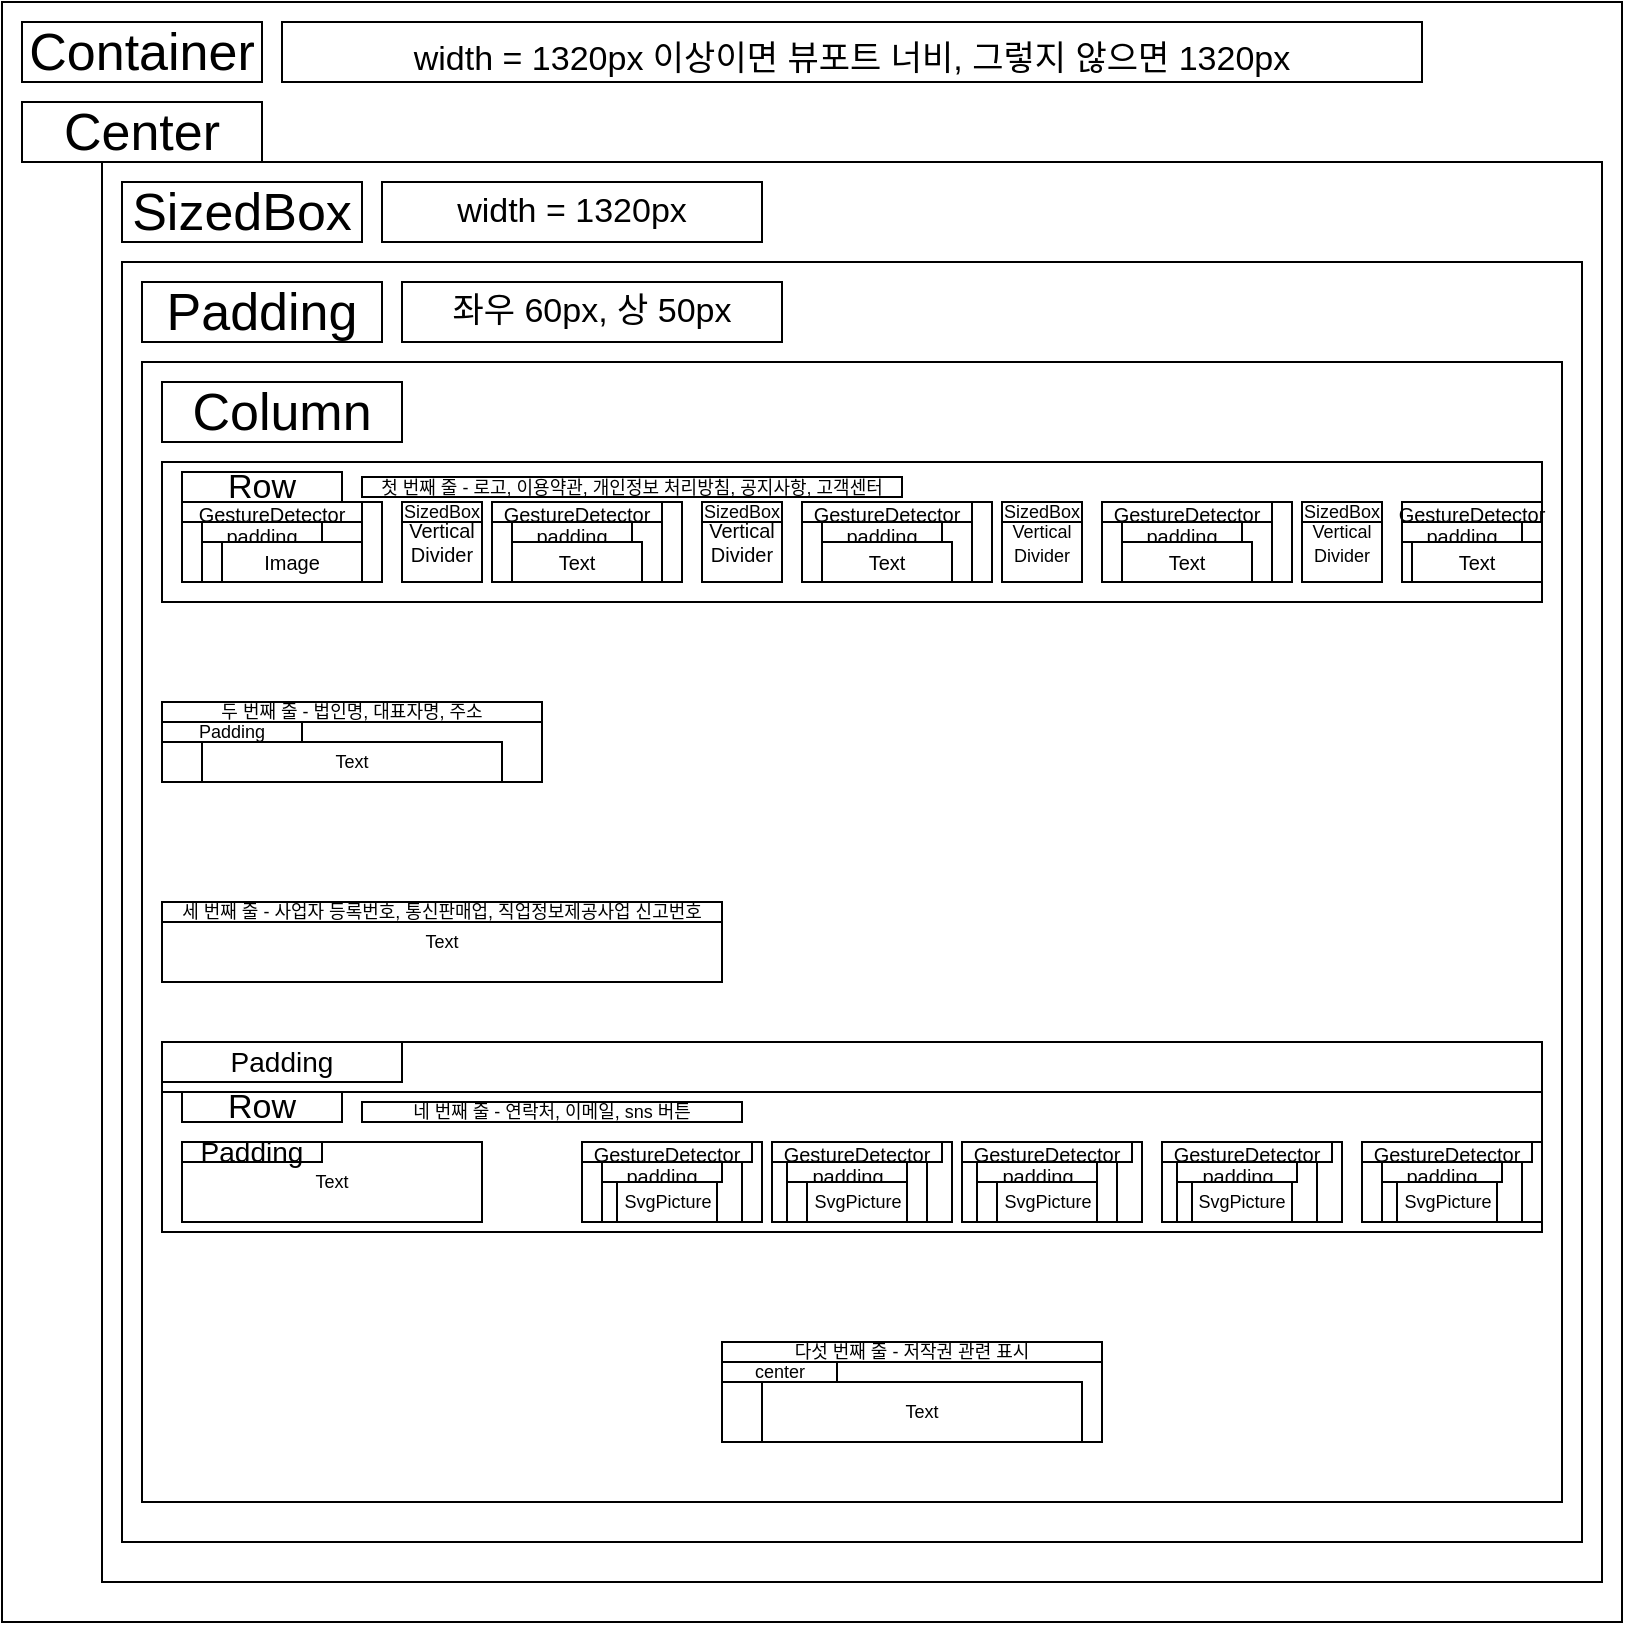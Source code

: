 <mxfile version="16.0.3" type="github">
  <diagram id="M_zqmDelzy8pDt6vgbyE" name="Page-1">
    <mxGraphModel dx="1472" dy="603" grid="1" gridSize="10" guides="1" tooltips="1" connect="1" arrows="1" fold="1" page="1" pageScale="1" pageWidth="827" pageHeight="1169" math="0" shadow="0">
      <root>
        <mxCell id="0" />
        <mxCell id="1" parent="0" />
        <mxCell id="EXQ4jVyw8t44hVukwaR4-107" value="" style="rounded=0;whiteSpace=wrap;html=1;fontSize=9;" vertex="1" parent="1">
          <mxGeometry x="-30" y="270" width="790" height="760" as="geometry" />
        </mxCell>
        <mxCell id="EXQ4jVyw8t44hVukwaR4-1" value="" style="whiteSpace=wrap;html=1;aspect=fixed;" vertex="1" parent="1">
          <mxGeometry x="160" y="800" as="geometry" />
        </mxCell>
        <mxCell id="EXQ4jVyw8t44hVukwaR4-2" value="" style="whiteSpace=wrap;html=1;aspect=fixed;" vertex="1" parent="1">
          <mxGeometry x="-40" y="220" width="810" height="810" as="geometry" />
        </mxCell>
        <mxCell id="EXQ4jVyw8t44hVukwaR4-3" value="&lt;font style=&quot;font-size: 26px&quot;&gt;Container&lt;/font&gt;" style="rounded=0;whiteSpace=wrap;html=1;" vertex="1" parent="1">
          <mxGeometry x="-30" y="230" width="120" height="30" as="geometry" />
        </mxCell>
        <mxCell id="EXQ4jVyw8t44hVukwaR4-5" value="" style="rounded=0;whiteSpace=wrap;html=1;fontSize=26;" vertex="1" parent="1">
          <mxGeometry x="10" y="300" width="750" height="710" as="geometry" />
        </mxCell>
        <mxCell id="EXQ4jVyw8t44hVukwaR4-6" value="&lt;font style=&quot;font-size: 26px&quot;&gt;SizedBox&lt;/font&gt;" style="rounded=0;whiteSpace=wrap;html=1;" vertex="1" parent="1">
          <mxGeometry x="20" y="310" width="120" height="30" as="geometry" />
        </mxCell>
        <mxCell id="EXQ4jVyw8t44hVukwaR4-8" value="&lt;font style=&quot;font-size: 17px&quot;&gt;width = 1320px 이상이면 뷰포트 너비, 그렇지 않으면 1320px&lt;/font&gt;" style="rounded=0;whiteSpace=wrap;html=1;fontSize=26;" vertex="1" parent="1">
          <mxGeometry x="100" y="230" width="570" height="30" as="geometry" />
        </mxCell>
        <mxCell id="EXQ4jVyw8t44hVukwaR4-9" value="width = 1320px" style="rounded=0;whiteSpace=wrap;html=1;fontSize=17;" vertex="1" parent="1">
          <mxGeometry x="150" y="310" width="190" height="30" as="geometry" />
        </mxCell>
        <mxCell id="EXQ4jVyw8t44hVukwaR4-10" value="" style="rounded=0;whiteSpace=wrap;html=1;fontSize=17;" vertex="1" parent="1">
          <mxGeometry x="20" y="350" width="730" height="640" as="geometry" />
        </mxCell>
        <mxCell id="EXQ4jVyw8t44hVukwaR4-11" value="&lt;span style=&quot;font-size: 26px&quot;&gt;Padding&lt;/span&gt;" style="rounded=0;whiteSpace=wrap;html=1;" vertex="1" parent="1">
          <mxGeometry x="30" y="360" width="120" height="30" as="geometry" />
        </mxCell>
        <mxCell id="EXQ4jVyw8t44hVukwaR4-12" value="좌우 60px, 상 50px" style="rounded=0;whiteSpace=wrap;html=1;fontSize=17;" vertex="1" parent="1">
          <mxGeometry x="160" y="360" width="190" height="30" as="geometry" />
        </mxCell>
        <mxCell id="EXQ4jVyw8t44hVukwaR4-13" value="" style="rounded=0;whiteSpace=wrap;html=1;fontSize=17;" vertex="1" parent="1">
          <mxGeometry x="30" y="400" width="710" height="570" as="geometry" />
        </mxCell>
        <mxCell id="EXQ4jVyw8t44hVukwaR4-14" value="&lt;span style=&quot;font-size: 26px&quot;&gt;Column&lt;/span&gt;" style="rounded=0;whiteSpace=wrap;html=1;" vertex="1" parent="1">
          <mxGeometry x="40" y="410" width="120" height="30" as="geometry" />
        </mxCell>
        <mxCell id="EXQ4jVyw8t44hVukwaR4-15" value="" style="rounded=0;whiteSpace=wrap;html=1;fontSize=17;" vertex="1" parent="1">
          <mxGeometry x="40" y="450" width="690" height="70" as="geometry" />
        </mxCell>
        <mxCell id="EXQ4jVyw8t44hVukwaR4-16" value="Row" style="rounded=0;whiteSpace=wrap;html=1;fontSize=17;" vertex="1" parent="1">
          <mxGeometry x="50" y="455" width="80" height="15" as="geometry" />
        </mxCell>
        <mxCell id="EXQ4jVyw8t44hVukwaR4-18" value="" style="rounded=0;whiteSpace=wrap;html=1;fontSize=17;" vertex="1" parent="1">
          <mxGeometry x="50" y="470" width="100" height="40" as="geometry" />
        </mxCell>
        <mxCell id="EXQ4jVyw8t44hVukwaR4-19" value="&lt;font size=&quot;1&quot;&gt;GestureDetector&lt;/font&gt;" style="rounded=0;whiteSpace=wrap;html=1;fontSize=17;" vertex="1" parent="1">
          <mxGeometry x="50" y="470" width="90" height="10" as="geometry" />
        </mxCell>
        <mxCell id="EXQ4jVyw8t44hVukwaR4-20" value="" style="rounded=0;whiteSpace=wrap;html=1;fontSize=16;" vertex="1" parent="1">
          <mxGeometry x="60" y="480" width="80" height="30" as="geometry" />
        </mxCell>
        <mxCell id="EXQ4jVyw8t44hVukwaR4-21" value="&lt;font style=&quot;font-size: 10px&quot;&gt;padding&lt;/font&gt;" style="rounded=0;whiteSpace=wrap;html=1;fontSize=16;" vertex="1" parent="1">
          <mxGeometry x="60" y="480" width="60" height="10" as="geometry" />
        </mxCell>
        <mxCell id="EXQ4jVyw8t44hVukwaR4-22" value="Image" style="rounded=0;whiteSpace=wrap;html=1;fontSize=10;" vertex="1" parent="1">
          <mxGeometry x="70" y="490" width="70" height="20" as="geometry" />
        </mxCell>
        <mxCell id="EXQ4jVyw8t44hVukwaR4-24" value="" style="rounded=0;whiteSpace=wrap;html=1;fontSize=17;" vertex="1" parent="1">
          <mxGeometry x="205" y="470" width="95" height="40" as="geometry" />
        </mxCell>
        <mxCell id="EXQ4jVyw8t44hVukwaR4-25" value="&lt;font size=&quot;1&quot;&gt;GestureDetector&lt;/font&gt;" style="rounded=0;whiteSpace=wrap;html=1;fontSize=17;" vertex="1" parent="1">
          <mxGeometry x="205" y="470" width="85" height="10" as="geometry" />
        </mxCell>
        <mxCell id="EXQ4jVyw8t44hVukwaR4-26" value="" style="rounded=0;whiteSpace=wrap;html=1;fontSize=16;" vertex="1" parent="1">
          <mxGeometry x="215" y="480" width="75" height="30" as="geometry" />
        </mxCell>
        <mxCell id="EXQ4jVyw8t44hVukwaR4-27" value="&lt;font style=&quot;font-size: 10px&quot;&gt;padding&lt;/font&gt;" style="rounded=0;whiteSpace=wrap;html=1;fontSize=16;" vertex="1" parent="1">
          <mxGeometry x="215" y="480" width="60" height="10" as="geometry" />
        </mxCell>
        <mxCell id="EXQ4jVyw8t44hVukwaR4-28" value="Text" style="rounded=0;whiteSpace=wrap;html=1;fontSize=10;" vertex="1" parent="1">
          <mxGeometry x="215" y="490" width="65" height="20" as="geometry" />
        </mxCell>
        <mxCell id="EXQ4jVyw8t44hVukwaR4-30" value="Vertical&lt;br&gt;Divider" style="rounded=0;whiteSpace=wrap;html=1;fontSize=10;" vertex="1" parent="1">
          <mxGeometry x="160" y="470" width="40" height="40" as="geometry" />
        </mxCell>
        <mxCell id="EXQ4jVyw8t44hVukwaR4-31" value="Vertical&lt;br&gt;Divider" style="rounded=0;whiteSpace=wrap;html=1;fontSize=10;" vertex="1" parent="1">
          <mxGeometry x="310" y="470" width="40" height="40" as="geometry" />
        </mxCell>
        <mxCell id="EXQ4jVyw8t44hVukwaR4-32" value="" style="rounded=0;whiteSpace=wrap;html=1;fontSize=17;" vertex="1" parent="1">
          <mxGeometry x="360" y="470" width="95" height="40" as="geometry" />
        </mxCell>
        <mxCell id="EXQ4jVyw8t44hVukwaR4-33" value="&lt;font size=&quot;1&quot;&gt;GestureDetector&lt;/font&gt;" style="rounded=0;whiteSpace=wrap;html=1;fontSize=17;" vertex="1" parent="1">
          <mxGeometry x="360" y="470" width="85" height="10" as="geometry" />
        </mxCell>
        <mxCell id="EXQ4jVyw8t44hVukwaR4-35" value="" style="rounded=0;whiteSpace=wrap;html=1;fontSize=16;" vertex="1" parent="1">
          <mxGeometry x="370" y="480" width="75" height="30" as="geometry" />
        </mxCell>
        <mxCell id="EXQ4jVyw8t44hVukwaR4-36" value="&lt;font style=&quot;font-size: 10px&quot;&gt;padding&lt;/font&gt;" style="rounded=0;whiteSpace=wrap;html=1;fontSize=16;" vertex="1" parent="1">
          <mxGeometry x="370" y="480" width="60" height="10" as="geometry" />
        </mxCell>
        <mxCell id="EXQ4jVyw8t44hVukwaR4-37" value="Text" style="rounded=0;whiteSpace=wrap;html=1;fontSize=10;" vertex="1" parent="1">
          <mxGeometry x="370" y="490" width="65" height="20" as="geometry" />
        </mxCell>
        <mxCell id="EXQ4jVyw8t44hVukwaR4-38" value="&lt;font style=&quot;font-size: 9px&quot;&gt;Vertical&lt;br style=&quot;font-size: 9px&quot;&gt;Divider&lt;/font&gt;" style="rounded=0;whiteSpace=wrap;html=1;fontSize=10;" vertex="1" parent="1">
          <mxGeometry x="460" y="470" width="40" height="40" as="geometry" />
        </mxCell>
        <mxCell id="EXQ4jVyw8t44hVukwaR4-39" value="" style="rounded=0;whiteSpace=wrap;html=1;fontSize=17;" vertex="1" parent="1">
          <mxGeometry x="510" y="470" width="95" height="40" as="geometry" />
        </mxCell>
        <mxCell id="EXQ4jVyw8t44hVukwaR4-40" value="" style="rounded=0;whiteSpace=wrap;html=1;fontSize=16;" vertex="1" parent="1">
          <mxGeometry x="520" y="480" width="75" height="30" as="geometry" />
        </mxCell>
        <mxCell id="EXQ4jVyw8t44hVukwaR4-41" value="&lt;font size=&quot;1&quot;&gt;GestureDetector&lt;/font&gt;" style="rounded=0;whiteSpace=wrap;html=1;fontSize=17;" vertex="1" parent="1">
          <mxGeometry x="510" y="470" width="85" height="10" as="geometry" />
        </mxCell>
        <mxCell id="EXQ4jVyw8t44hVukwaR4-42" value="&lt;font style=&quot;font-size: 10px&quot;&gt;padding&lt;/font&gt;" style="rounded=0;whiteSpace=wrap;html=1;fontSize=16;" vertex="1" parent="1">
          <mxGeometry x="520" y="480" width="60" height="10" as="geometry" />
        </mxCell>
        <mxCell id="EXQ4jVyw8t44hVukwaR4-43" value="Text" style="rounded=0;whiteSpace=wrap;html=1;fontSize=10;" vertex="1" parent="1">
          <mxGeometry x="520" y="490" width="65" height="20" as="geometry" />
        </mxCell>
        <mxCell id="EXQ4jVyw8t44hVukwaR4-44" value="&lt;font style=&quot;font-size: 9px&quot;&gt;Vertical&lt;br style=&quot;font-size: 9px&quot;&gt;Divider&lt;/font&gt;" style="rounded=0;whiteSpace=wrap;html=1;fontSize=10;" vertex="1" parent="1">
          <mxGeometry x="610" y="470" width="40" height="40" as="geometry" />
        </mxCell>
        <mxCell id="EXQ4jVyw8t44hVukwaR4-45" value="" style="rounded=0;whiteSpace=wrap;html=1;fontSize=17;" vertex="1" parent="1">
          <mxGeometry x="660" y="470" width="70" height="40" as="geometry" />
        </mxCell>
        <mxCell id="EXQ4jVyw8t44hVukwaR4-46" value="&lt;font size=&quot;1&quot;&gt;GestureDetector&lt;/font&gt;" style="rounded=0;whiteSpace=wrap;html=1;fontSize=17;" vertex="1" parent="1">
          <mxGeometry x="660" y="470" width="70" height="10" as="geometry" />
        </mxCell>
        <mxCell id="EXQ4jVyw8t44hVukwaR4-47" value="&lt;font style=&quot;font-size: 10px&quot;&gt;padding&lt;/font&gt;" style="rounded=0;whiteSpace=wrap;html=1;fontSize=16;" vertex="1" parent="1">
          <mxGeometry x="660" y="480" width="60" height="10" as="geometry" />
        </mxCell>
        <mxCell id="EXQ4jVyw8t44hVukwaR4-48" value="Text" style="rounded=0;whiteSpace=wrap;html=1;fontSize=10;" vertex="1" parent="1">
          <mxGeometry x="665" y="490" width="65" height="20" as="geometry" />
        </mxCell>
        <mxCell id="EXQ4jVyw8t44hVukwaR4-50" value="" style="rounded=0;whiteSpace=wrap;html=1;fontSize=9;" vertex="1" parent="1">
          <mxGeometry x="40" y="570" width="190" height="40" as="geometry" />
        </mxCell>
        <mxCell id="EXQ4jVyw8t44hVukwaR4-57" value="Text" style="rounded=0;whiteSpace=wrap;html=1;fontSize=9;" vertex="1" parent="1">
          <mxGeometry x="40" y="670" width="280" height="40" as="geometry" />
        </mxCell>
        <mxCell id="EXQ4jVyw8t44hVukwaR4-59" value="" style="rounded=0;whiteSpace=wrap;html=1;fontSize=17;" vertex="1" parent="1">
          <mxGeometry x="40" y="765" width="690" height="70" as="geometry" />
        </mxCell>
        <mxCell id="EXQ4jVyw8t44hVukwaR4-60" value="Row" style="rounded=0;whiteSpace=wrap;html=1;fontSize=17;" vertex="1" parent="1">
          <mxGeometry x="50" y="765" width="80" height="15" as="geometry" />
        </mxCell>
        <mxCell id="EXQ4jVyw8t44hVukwaR4-62" value="Text" style="rounded=0;whiteSpace=wrap;html=1;fontSize=9;" vertex="1" parent="1">
          <mxGeometry x="50" y="790" width="150" height="40" as="geometry" />
        </mxCell>
        <mxCell id="EXQ4jVyw8t44hVukwaR4-65" value="" style="rounded=0;whiteSpace=wrap;html=1;fontSize=9;" vertex="1" parent="1">
          <mxGeometry x="250" y="790" width="90" height="40" as="geometry" />
        </mxCell>
        <mxCell id="EXQ4jVyw8t44hVukwaR4-66" value="" style="rounded=0;whiteSpace=wrap;html=1;fontSize=9;" vertex="1" parent="1">
          <mxGeometry x="345" y="790" width="90" height="40" as="geometry" />
        </mxCell>
        <mxCell id="EXQ4jVyw8t44hVukwaR4-67" value="" style="rounded=0;whiteSpace=wrap;html=1;fontSize=9;" vertex="1" parent="1">
          <mxGeometry x="440" y="790" width="90" height="40" as="geometry" />
        </mxCell>
        <mxCell id="EXQ4jVyw8t44hVukwaR4-68" value="" style="rounded=0;whiteSpace=wrap;html=1;fontSize=9;" vertex="1" parent="1">
          <mxGeometry x="540" y="790" width="90" height="40" as="geometry" />
        </mxCell>
        <mxCell id="EXQ4jVyw8t44hVukwaR4-69" value="" style="rounded=0;whiteSpace=wrap;html=1;fontSize=9;" vertex="1" parent="1">
          <mxGeometry x="640" y="790" width="90" height="40" as="geometry" />
        </mxCell>
        <mxCell id="EXQ4jVyw8t44hVukwaR4-70" value="&lt;font size=&quot;1&quot;&gt;GestureDetector&lt;/font&gt;" style="rounded=0;whiteSpace=wrap;html=1;fontSize=17;" vertex="1" parent="1">
          <mxGeometry x="250" y="790" width="85" height="10" as="geometry" />
        </mxCell>
        <mxCell id="EXQ4jVyw8t44hVukwaR4-71" value="&lt;font size=&quot;1&quot;&gt;GestureDetector&lt;/font&gt;" style="rounded=0;whiteSpace=wrap;html=1;fontSize=17;" vertex="1" parent="1">
          <mxGeometry x="345" y="790" width="85" height="10" as="geometry" />
        </mxCell>
        <mxCell id="EXQ4jVyw8t44hVukwaR4-72" value="&lt;font size=&quot;1&quot;&gt;GestureDetector&lt;/font&gt;" style="rounded=0;whiteSpace=wrap;html=1;fontSize=17;" vertex="1" parent="1">
          <mxGeometry x="440" y="790" width="85" height="10" as="geometry" />
        </mxCell>
        <mxCell id="EXQ4jVyw8t44hVukwaR4-73" value="&lt;font size=&quot;1&quot;&gt;GestureDetector&lt;/font&gt;" style="rounded=0;whiteSpace=wrap;html=1;fontSize=17;" vertex="1" parent="1">
          <mxGeometry x="540" y="790" width="85" height="10" as="geometry" />
        </mxCell>
        <mxCell id="EXQ4jVyw8t44hVukwaR4-76" value="" style="rounded=0;whiteSpace=wrap;html=1;fontSize=9;" vertex="1" parent="1">
          <mxGeometry x="260" y="800" width="70" height="30" as="geometry" />
        </mxCell>
        <mxCell id="EXQ4jVyw8t44hVukwaR4-77" value="&lt;font style=&quot;font-size: 10px&quot;&gt;padding&lt;/font&gt;" style="rounded=0;whiteSpace=wrap;html=1;fontSize=16;" vertex="1" parent="1">
          <mxGeometry x="260" y="800" width="60" height="10" as="geometry" />
        </mxCell>
        <mxCell id="EXQ4jVyw8t44hVukwaR4-78" value="" style="rounded=0;whiteSpace=wrap;html=1;fontSize=9;" vertex="1" parent="1">
          <mxGeometry x="352.5" y="800" width="70" height="30" as="geometry" />
        </mxCell>
        <mxCell id="EXQ4jVyw8t44hVukwaR4-79" value="" style="rounded=0;whiteSpace=wrap;html=1;fontSize=9;" vertex="1" parent="1">
          <mxGeometry x="447.5" y="800" width="70" height="30" as="geometry" />
        </mxCell>
        <mxCell id="EXQ4jVyw8t44hVukwaR4-80" value="" style="rounded=0;whiteSpace=wrap;html=1;fontSize=9;" vertex="1" parent="1">
          <mxGeometry x="547.5" y="800" width="70" height="30" as="geometry" />
        </mxCell>
        <mxCell id="EXQ4jVyw8t44hVukwaR4-81" value="" style="rounded=0;whiteSpace=wrap;html=1;fontSize=9;" vertex="1" parent="1">
          <mxGeometry x="650" y="800" width="70" height="30" as="geometry" />
        </mxCell>
        <mxCell id="EXQ4jVyw8t44hVukwaR4-82" value="&lt;font size=&quot;1&quot;&gt;GestureDetector&lt;/font&gt;" style="rounded=0;whiteSpace=wrap;html=1;fontSize=17;" vertex="1" parent="1">
          <mxGeometry x="640" y="790" width="85" height="10" as="geometry" />
        </mxCell>
        <mxCell id="EXQ4jVyw8t44hVukwaR4-83" value="&lt;font style=&quot;font-size: 10px&quot;&gt;padding&lt;/font&gt;" style="rounded=0;whiteSpace=wrap;html=1;fontSize=16;" vertex="1" parent="1">
          <mxGeometry x="352.5" y="800" width="60" height="10" as="geometry" />
        </mxCell>
        <mxCell id="EXQ4jVyw8t44hVukwaR4-84" value="&lt;font style=&quot;font-size: 10px&quot;&gt;padding&lt;/font&gt;" style="rounded=0;whiteSpace=wrap;html=1;fontSize=16;" vertex="1" parent="1">
          <mxGeometry x="447.5" y="800" width="60" height="10" as="geometry" />
        </mxCell>
        <mxCell id="EXQ4jVyw8t44hVukwaR4-85" value="&lt;font style=&quot;font-size: 10px&quot;&gt;padding&lt;/font&gt;" style="rounded=0;whiteSpace=wrap;html=1;fontSize=16;" vertex="1" parent="1">
          <mxGeometry x="547.5" y="800" width="60" height="10" as="geometry" />
        </mxCell>
        <mxCell id="EXQ4jVyw8t44hVukwaR4-86" value="&lt;font style=&quot;font-size: 10px&quot;&gt;padding&lt;/font&gt;" style="rounded=0;whiteSpace=wrap;html=1;fontSize=16;" vertex="1" parent="1">
          <mxGeometry x="650" y="800" width="60" height="10" as="geometry" />
        </mxCell>
        <mxCell id="EXQ4jVyw8t44hVukwaR4-87" value="SvgPicture" style="rounded=0;whiteSpace=wrap;html=1;fontSize=9;" vertex="1" parent="1">
          <mxGeometry x="267.5" y="810" width="50" height="20" as="geometry" />
        </mxCell>
        <mxCell id="EXQ4jVyw8t44hVukwaR4-88" value="SvgPicture" style="rounded=0;whiteSpace=wrap;html=1;fontSize=9;" vertex="1" parent="1">
          <mxGeometry x="362.5" y="810" width="50" height="20" as="geometry" />
        </mxCell>
        <mxCell id="EXQ4jVyw8t44hVukwaR4-89" value="SvgPicture" style="rounded=0;whiteSpace=wrap;html=1;fontSize=9;" vertex="1" parent="1">
          <mxGeometry x="457.5" y="810" width="50" height="20" as="geometry" />
        </mxCell>
        <mxCell id="EXQ4jVyw8t44hVukwaR4-90" value="SvgPicture" style="rounded=0;whiteSpace=wrap;html=1;fontSize=9;" vertex="1" parent="1">
          <mxGeometry x="555" y="810" width="50" height="20" as="geometry" />
        </mxCell>
        <mxCell id="EXQ4jVyw8t44hVukwaR4-91" value="SvgPicture" style="rounded=0;whiteSpace=wrap;html=1;fontSize=9;" vertex="1" parent="1">
          <mxGeometry x="657.5" y="810" width="50" height="20" as="geometry" />
        </mxCell>
        <mxCell id="EXQ4jVyw8t44hVukwaR4-93" value="" style="rounded=0;whiteSpace=wrap;html=1;fontSize=9;" vertex="1" parent="1">
          <mxGeometry x="320" y="900" width="190" height="40" as="geometry" />
        </mxCell>
        <mxCell id="EXQ4jVyw8t44hVukwaR4-94" value="center" style="rounded=0;whiteSpace=wrap;html=1;fontSize=9;" vertex="1" parent="1">
          <mxGeometry x="320" y="900" width="57.5" height="10" as="geometry" />
        </mxCell>
        <mxCell id="EXQ4jVyw8t44hVukwaR4-95" value="Text" style="rounded=0;whiteSpace=wrap;html=1;fontSize=9;" vertex="1" parent="1">
          <mxGeometry x="340" y="910" width="160" height="30" as="geometry" />
        </mxCell>
        <mxCell id="EXQ4jVyw8t44hVukwaR4-96" value="첫 번째 줄 - 로고, 이용약관, 개인정보 처리방침, 공지사항, 고객센터" style="rounded=0;whiteSpace=wrap;html=1;fontSize=9;" vertex="1" parent="1">
          <mxGeometry x="140" y="457.5" width="270" height="10" as="geometry" />
        </mxCell>
        <mxCell id="EXQ4jVyw8t44hVukwaR4-98" value="두 번째 줄 - 법인명, 대표자명, 주소&lt;span style=&quot;color: rgba(0 , 0 , 0 , 0) ; font-family: monospace ; font-size: 0px&quot;&gt;%3CmxGraphModel%3E%3Croot%3E%3CmxCell%20id%3D%220%22%2F%3E%3CmxCell%20id%3D%221%22%20parent%3D%220%22%2F%3E%3CmxCell%20id%3D%222%22%20value%3D%22%EC%B2%AB%20%EB%B2%88%EC%A7%B8%20%EC%A4%84%EA%B3%BC%20%EB%91%90%20%EB%B2%88%EC%A7%B8%20%EC%A4%84%20%EC%82%AC%EC%9D%B4%EC%9D%98%20%EC%97%AC%EB%B0%B1%22%20style%3D%22rounded%3D0%3BwhiteSpace%3Dwrap%3Bhtml%3D1%3BfontSize%3D9%3B%22%20vertex%3D%221%22%20parent%3D%221%22%3E%3CmxGeometry%20x%3D%2240%22%20y%3D%22525%22%20width%3D%22190%22%20height%3D%2210%22%20as%3D%22geometry%22%2F%3E%3C%2FmxCell%3E%3C%2Froot%3E%3C%2FmxGraphModel%3E&lt;/span&gt;" style="rounded=0;whiteSpace=wrap;html=1;fontSize=9;" vertex="1" parent="1">
          <mxGeometry x="40" y="570" width="190" height="10" as="geometry" />
        </mxCell>
        <mxCell id="EXQ4jVyw8t44hVukwaR4-100" value="세 번째 줄 - 사업자 등록번호, 통신판매업, 직업정보제공사업 신고번호" style="rounded=0;whiteSpace=wrap;html=1;fontSize=9;" vertex="1" parent="1">
          <mxGeometry x="40" y="670" width="280" height="10" as="geometry" />
        </mxCell>
        <mxCell id="EXQ4jVyw8t44hVukwaR4-102" value="네 번째 줄 - 연락처, 이메일, sns 버튼" style="rounded=0;whiteSpace=wrap;html=1;fontSize=9;" vertex="1" parent="1">
          <mxGeometry x="140" y="770" width="190" height="10" as="geometry" />
        </mxCell>
        <mxCell id="EXQ4jVyw8t44hVukwaR4-105" value="다섯 번째 줄 - 저작권 관련 표시" style="rounded=0;whiteSpace=wrap;html=1;fontSize=9;" vertex="1" parent="1">
          <mxGeometry x="320" y="890" width="190" height="10" as="geometry" />
        </mxCell>
        <mxCell id="EXQ4jVyw8t44hVukwaR4-109" value="&lt;span style=&quot;font-size: 26px&quot;&gt;Center&lt;/span&gt;" style="rounded=0;whiteSpace=wrap;html=1;" vertex="1" parent="1">
          <mxGeometry x="-30" y="270" width="120" height="30" as="geometry" />
        </mxCell>
        <mxCell id="EXQ4jVyw8t44hVukwaR4-110" value="SizedBox" style="rounded=0;whiteSpace=wrap;html=1;shadow=0;fontSize=9;" vertex="1" parent="1">
          <mxGeometry x="160" y="470" width="40" height="10" as="geometry" />
        </mxCell>
        <mxCell id="EXQ4jVyw8t44hVukwaR4-113" value="SizedBox" style="rounded=0;whiteSpace=wrap;html=1;shadow=0;fontSize=9;" vertex="1" parent="1">
          <mxGeometry x="310" y="470" width="40" height="10" as="geometry" />
        </mxCell>
        <mxCell id="EXQ4jVyw8t44hVukwaR4-114" value="SizedBox" style="rounded=0;whiteSpace=wrap;html=1;shadow=0;fontSize=9;" vertex="1" parent="1">
          <mxGeometry x="460" y="470" width="40" height="10" as="geometry" />
        </mxCell>
        <mxCell id="EXQ4jVyw8t44hVukwaR4-115" value="SizedBox" style="rounded=0;whiteSpace=wrap;html=1;shadow=0;fontSize=9;" vertex="1" parent="1">
          <mxGeometry x="610" y="470" width="40" height="10" as="geometry" />
        </mxCell>
        <mxCell id="EXQ4jVyw8t44hVukwaR4-116" value="Padding" style="rounded=0;whiteSpace=wrap;html=1;shadow=0;fontSize=9;" vertex="1" parent="1">
          <mxGeometry x="40" y="580" width="70" height="10" as="geometry" />
        </mxCell>
        <mxCell id="EXQ4jVyw8t44hVukwaR4-118" value="Text" style="rounded=0;whiteSpace=wrap;html=1;shadow=0;fontSize=9;" vertex="1" parent="1">
          <mxGeometry x="60" y="590" width="150" height="20" as="geometry" />
        </mxCell>
        <mxCell id="EXQ4jVyw8t44hVukwaR4-119" value="" style="rounded=0;whiteSpace=wrap;html=1;shadow=0;fontSize=9;" vertex="1" parent="1">
          <mxGeometry x="40" y="740" width="690" height="25" as="geometry" />
        </mxCell>
        <mxCell id="EXQ4jVyw8t44hVukwaR4-120" value="&lt;font style=&quot;font-size: 14px&quot;&gt;Padding&lt;/font&gt;" style="rounded=0;whiteSpace=wrap;html=1;shadow=0;fontSize=9;" vertex="1" parent="1">
          <mxGeometry x="40" y="740" width="120" height="20" as="geometry" />
        </mxCell>
        <mxCell id="EXQ4jVyw8t44hVukwaR4-121" value="Padding" style="rounded=0;whiteSpace=wrap;html=1;shadow=0;fontSize=14;" vertex="1" parent="1">
          <mxGeometry x="50" y="790" width="70" height="10" as="geometry" />
        </mxCell>
      </root>
    </mxGraphModel>
  </diagram>
</mxfile>
